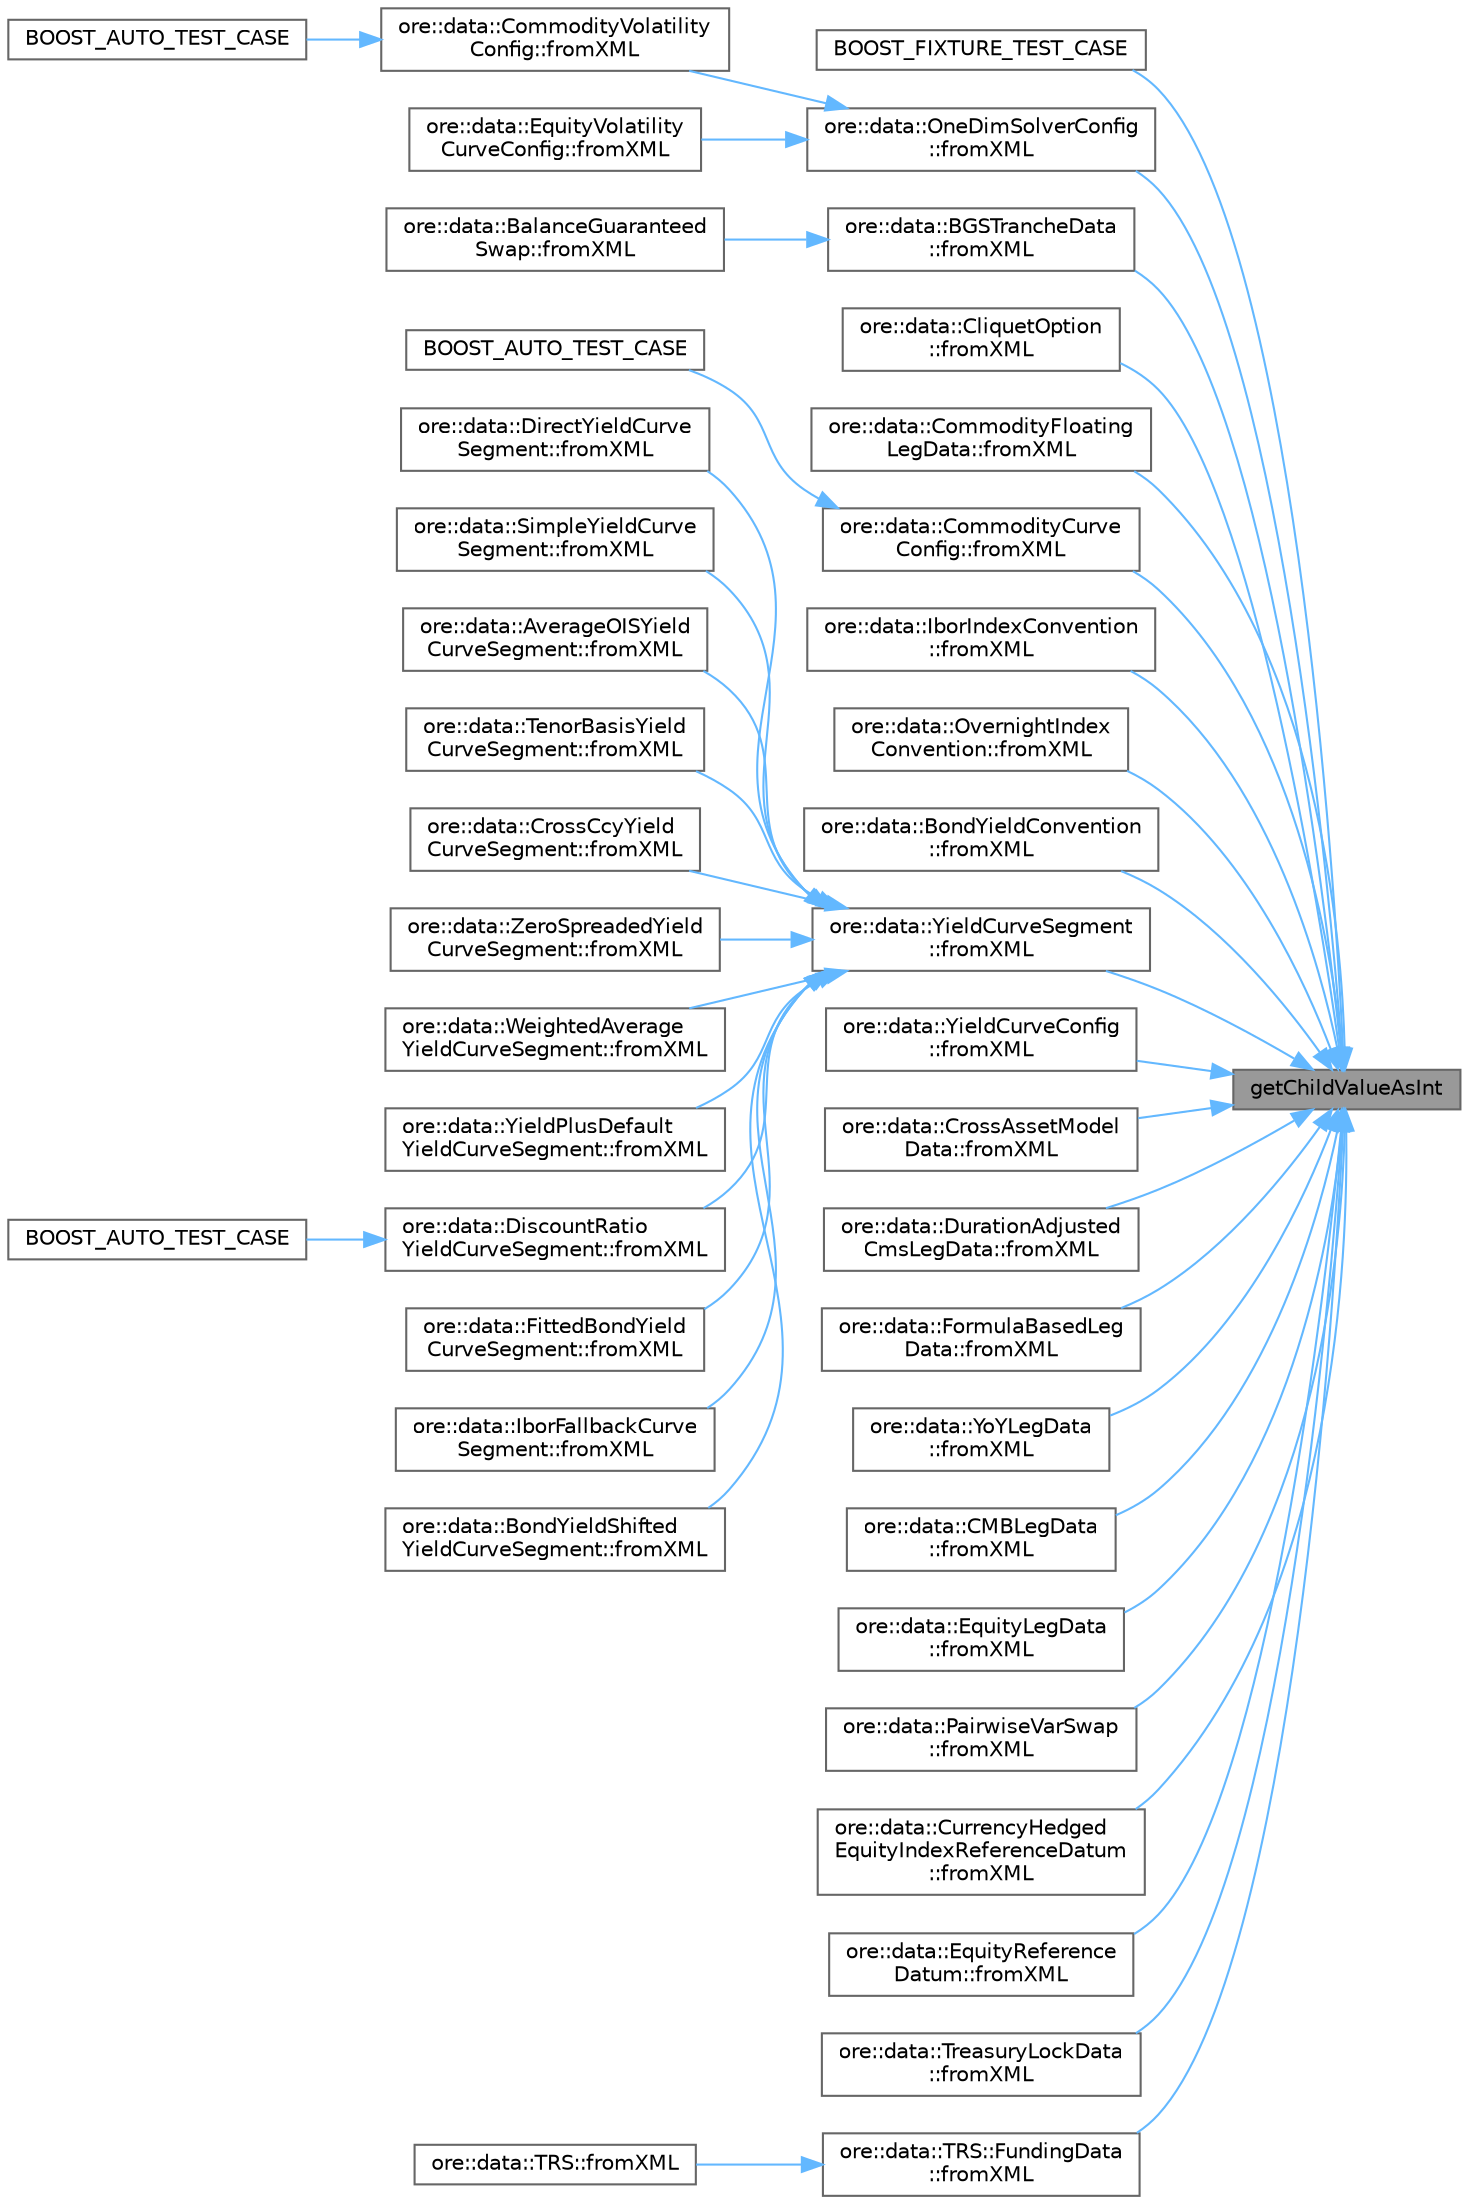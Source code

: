 digraph "getChildValueAsInt"
{
 // INTERACTIVE_SVG=YES
 // LATEX_PDF_SIZE
  bgcolor="transparent";
  edge [fontname=Helvetica,fontsize=10,labelfontname=Helvetica,labelfontsize=10];
  node [fontname=Helvetica,fontsize=10,shape=box,height=0.2,width=0.4];
  rankdir="RL";
  Node1 [label="getChildValueAsInt",height=0.2,width=0.4,color="gray40", fillcolor="grey60", style="filled", fontcolor="black",tooltip=" "];
  Node1 -> Node2 [dir="back",color="steelblue1",style="solid"];
  Node2 [label="BOOST_FIXTURE_TEST_CASE",height=0.2,width=0.4,color="grey40", fillcolor="white", style="filled",URL="$xmlmanipulation_8cpp.html#ad98fc4ff9037682c679e8bbca8249702",tooltip=" "];
  Node1 -> Node3 [dir="back",color="steelblue1",style="solid"];
  Node3 [label="ore::data::OneDimSolverConfig\l::fromXML",height=0.2,width=0.4,color="grey40", fillcolor="white", style="filled",URL="$classore_1_1data_1_1_one_dim_solver_config.html#a510baf06568510646decfeaf1753e526",tooltip=" "];
  Node3 -> Node4 [dir="back",color="steelblue1",style="solid"];
  Node4 [label="ore::data::CommodityVolatility\lConfig::fromXML",height=0.2,width=0.4,color="grey40", fillcolor="white", style="filled",URL="$classore_1_1data_1_1_commodity_volatility_config.html#a7741ae0fc924943de5bfe02928262eb7",tooltip=" "];
  Node4 -> Node5 [dir="back",color="steelblue1",style="solid"];
  Node5 [label="BOOST_AUTO_TEST_CASE",height=0.2,width=0.4,color="grey40", fillcolor="white", style="filled",URL="$test_2commodityvolcurveconfig_8cpp.html#a76d2ace592975c551478cdd34b5aa6d1",tooltip=" "];
  Node3 -> Node6 [dir="back",color="steelblue1",style="solid"];
  Node6 [label="ore::data::EquityVolatility\lCurveConfig::fromXML",height=0.2,width=0.4,color="grey40", fillcolor="white", style="filled",URL="$classore_1_1data_1_1_equity_volatility_curve_config.html#a7741ae0fc924943de5bfe02928262eb7",tooltip=" "];
  Node1 -> Node7 [dir="back",color="steelblue1",style="solid"];
  Node7 [label="ore::data::BGSTrancheData\l::fromXML",height=0.2,width=0.4,color="grey40", fillcolor="white", style="filled",URL="$classore_1_1data_1_1_b_g_s_tranche_data.html#a510baf06568510646decfeaf1753e526",tooltip=" "];
  Node7 -> Node8 [dir="back",color="steelblue1",style="solid"];
  Node8 [label="ore::data::BalanceGuaranteed\lSwap::fromXML",height=0.2,width=0.4,color="grey40", fillcolor="white", style="filled",URL="$classore_1_1data_1_1_balance_guaranteed_swap.html#a510baf06568510646decfeaf1753e526",tooltip=" "];
  Node1 -> Node9 [dir="back",color="steelblue1",style="solid"];
  Node9 [label="ore::data::CliquetOption\l::fromXML",height=0.2,width=0.4,color="grey40", fillcolor="white", style="filled",URL="$classore_1_1data_1_1_cliquet_option.html#a510baf06568510646decfeaf1753e526",tooltip=" "];
  Node1 -> Node10 [dir="back",color="steelblue1",style="solid"];
  Node10 [label="ore::data::CommodityFloating\lLegData::fromXML",height=0.2,width=0.4,color="grey40", fillcolor="white", style="filled",URL="$classore_1_1data_1_1_commodity_floating_leg_data.html#a510baf06568510646decfeaf1753e526",tooltip=" "];
  Node1 -> Node11 [dir="back",color="steelblue1",style="solid"];
  Node11 [label="ore::data::CommodityCurve\lConfig::fromXML",height=0.2,width=0.4,color="grey40", fillcolor="white", style="filled",URL="$classore_1_1data_1_1_commodity_curve_config.html#a7741ae0fc924943de5bfe02928262eb7",tooltip=" "];
  Node11 -> Node12 [dir="back",color="steelblue1",style="solid"];
  Node12 [label="BOOST_AUTO_TEST_CASE",height=0.2,width=0.4,color="grey40", fillcolor="white", style="filled",URL="$test_2commoditycurveconfig_8cpp.html#a211329d4e6d8e3d23c39ccee40f56f99",tooltip=" "];
  Node1 -> Node13 [dir="back",color="steelblue1",style="solid"];
  Node13 [label="ore::data::IborIndexConvention\l::fromXML",height=0.2,width=0.4,color="grey40", fillcolor="white", style="filled",URL="$classore_1_1data_1_1_ibor_index_convention.html#a7741ae0fc924943de5bfe02928262eb7",tooltip=" "];
  Node1 -> Node14 [dir="back",color="steelblue1",style="solid"];
  Node14 [label="ore::data::OvernightIndex\lConvention::fromXML",height=0.2,width=0.4,color="grey40", fillcolor="white", style="filled",URL="$classore_1_1data_1_1_overnight_index_convention.html#a7741ae0fc924943de5bfe02928262eb7",tooltip=" "];
  Node1 -> Node15 [dir="back",color="steelblue1",style="solid"];
  Node15 [label="ore::data::BondYieldConvention\l::fromXML",height=0.2,width=0.4,color="grey40", fillcolor="white", style="filled",URL="$classore_1_1data_1_1_bond_yield_convention.html#a7741ae0fc924943de5bfe02928262eb7",tooltip=" "];
  Node1 -> Node16 [dir="back",color="steelblue1",style="solid"];
  Node16 [label="ore::data::YieldCurveSegment\l::fromXML",height=0.2,width=0.4,color="grey40", fillcolor="white", style="filled",URL="$classore_1_1data_1_1_yield_curve_segment.html#a7741ae0fc924943de5bfe02928262eb7",tooltip=" "];
  Node16 -> Node17 [dir="back",color="steelblue1",style="solid"];
  Node17 [label="ore::data::DirectYieldCurve\lSegment::fromXML",height=0.2,width=0.4,color="grey40", fillcolor="white", style="filled",URL="$classore_1_1data_1_1_direct_yield_curve_segment.html#a7741ae0fc924943de5bfe02928262eb7",tooltip=" "];
  Node16 -> Node18 [dir="back",color="steelblue1",style="solid"];
  Node18 [label="ore::data::SimpleYieldCurve\lSegment::fromXML",height=0.2,width=0.4,color="grey40", fillcolor="white", style="filled",URL="$classore_1_1data_1_1_simple_yield_curve_segment.html#a7741ae0fc924943de5bfe02928262eb7",tooltip=" "];
  Node16 -> Node19 [dir="back",color="steelblue1",style="solid"];
  Node19 [label="ore::data::AverageOISYield\lCurveSegment::fromXML",height=0.2,width=0.4,color="grey40", fillcolor="white", style="filled",URL="$classore_1_1data_1_1_average_o_i_s_yield_curve_segment.html#a7741ae0fc924943de5bfe02928262eb7",tooltip=" "];
  Node16 -> Node20 [dir="back",color="steelblue1",style="solid"];
  Node20 [label="ore::data::TenorBasisYield\lCurveSegment::fromXML",height=0.2,width=0.4,color="grey40", fillcolor="white", style="filled",URL="$classore_1_1data_1_1_tenor_basis_yield_curve_segment.html#a7741ae0fc924943de5bfe02928262eb7",tooltip=" "];
  Node16 -> Node21 [dir="back",color="steelblue1",style="solid"];
  Node21 [label="ore::data::CrossCcyYield\lCurveSegment::fromXML",height=0.2,width=0.4,color="grey40", fillcolor="white", style="filled",URL="$classore_1_1data_1_1_cross_ccy_yield_curve_segment.html#a7741ae0fc924943de5bfe02928262eb7",tooltip=" "];
  Node16 -> Node22 [dir="back",color="steelblue1",style="solid"];
  Node22 [label="ore::data::ZeroSpreadedYield\lCurveSegment::fromXML",height=0.2,width=0.4,color="grey40", fillcolor="white", style="filled",URL="$classore_1_1data_1_1_zero_spreaded_yield_curve_segment.html#a7741ae0fc924943de5bfe02928262eb7",tooltip=" "];
  Node16 -> Node23 [dir="back",color="steelblue1",style="solid"];
  Node23 [label="ore::data::WeightedAverage\lYieldCurveSegment::fromXML",height=0.2,width=0.4,color="grey40", fillcolor="white", style="filled",URL="$classore_1_1data_1_1_weighted_average_yield_curve_segment.html#a7741ae0fc924943de5bfe02928262eb7",tooltip=" "];
  Node16 -> Node24 [dir="back",color="steelblue1",style="solid"];
  Node24 [label="ore::data::YieldPlusDefault\lYieldCurveSegment::fromXML",height=0.2,width=0.4,color="grey40", fillcolor="white", style="filled",URL="$classore_1_1data_1_1_yield_plus_default_yield_curve_segment.html#a7741ae0fc924943de5bfe02928262eb7",tooltip=" "];
  Node16 -> Node25 [dir="back",color="steelblue1",style="solid"];
  Node25 [label="ore::data::DiscountRatio\lYieldCurveSegment::fromXML",height=0.2,width=0.4,color="grey40", fillcolor="white", style="filled",URL="$classore_1_1data_1_1_discount_ratio_yield_curve_segment.html#a7741ae0fc924943de5bfe02928262eb7",tooltip=" "];
  Node25 -> Node26 [dir="back",color="steelblue1",style="solid"];
  Node26 [label="BOOST_AUTO_TEST_CASE",height=0.2,width=0.4,color="grey40", fillcolor="white", style="filled",URL="$test_2curveconfig_8cpp.html#ac3d1d49df97d682bf9887e65c4156404",tooltip=" "];
  Node16 -> Node27 [dir="back",color="steelblue1",style="solid"];
  Node27 [label="ore::data::FittedBondYield\lCurveSegment::fromXML",height=0.2,width=0.4,color="grey40", fillcolor="white", style="filled",URL="$classore_1_1data_1_1_fitted_bond_yield_curve_segment.html#a7741ae0fc924943de5bfe02928262eb7",tooltip=" "];
  Node16 -> Node28 [dir="back",color="steelblue1",style="solid"];
  Node28 [label="ore::data::IborFallbackCurve\lSegment::fromXML",height=0.2,width=0.4,color="grey40", fillcolor="white", style="filled",URL="$classore_1_1data_1_1_ibor_fallback_curve_segment.html#a7741ae0fc924943de5bfe02928262eb7",tooltip=" "];
  Node16 -> Node29 [dir="back",color="steelblue1",style="solid"];
  Node29 [label="ore::data::BondYieldShifted\lYieldCurveSegment::fromXML",height=0.2,width=0.4,color="grey40", fillcolor="white", style="filled",URL="$classore_1_1data_1_1_bond_yield_shifted_yield_curve_segment.html#a7741ae0fc924943de5bfe02928262eb7",tooltip=" "];
  Node1 -> Node30 [dir="back",color="steelblue1",style="solid"];
  Node30 [label="ore::data::YieldCurveConfig\l::fromXML",height=0.2,width=0.4,color="grey40", fillcolor="white", style="filled",URL="$classore_1_1data_1_1_yield_curve_config.html#a7741ae0fc924943de5bfe02928262eb7",tooltip=" "];
  Node1 -> Node31 [dir="back",color="steelblue1",style="solid"];
  Node31 [label="ore::data::CrossAssetModel\lData::fromXML",height=0.2,width=0.4,color="grey40", fillcolor="white", style="filled",URL="$classore_1_1data_1_1_cross_asset_model_data.html#a7741ae0fc924943de5bfe02928262eb7",tooltip=" "];
  Node1 -> Node32 [dir="back",color="steelblue1",style="solid"];
  Node32 [label="ore::data::DurationAdjusted\lCmsLegData::fromXML",height=0.2,width=0.4,color="grey40", fillcolor="white", style="filled",URL="$classore_1_1data_1_1_duration_adjusted_cms_leg_data.html#a7741ae0fc924943de5bfe02928262eb7",tooltip=" "];
  Node1 -> Node33 [dir="back",color="steelblue1",style="solid"];
  Node33 [label="ore::data::FormulaBasedLeg\lData::fromXML",height=0.2,width=0.4,color="grey40", fillcolor="white", style="filled",URL="$classore_1_1data_1_1_formula_based_leg_data.html#a7741ae0fc924943de5bfe02928262eb7",tooltip=" "];
  Node1 -> Node34 [dir="back",color="steelblue1",style="solid"];
  Node34 [label="ore::data::YoYLegData\l::fromXML",height=0.2,width=0.4,color="grey40", fillcolor="white", style="filled",URL="$classore_1_1data_1_1_yo_y_leg_data.html#a7741ae0fc924943de5bfe02928262eb7",tooltip=" "];
  Node1 -> Node35 [dir="back",color="steelblue1",style="solid"];
  Node35 [label="ore::data::CMBLegData\l::fromXML",height=0.2,width=0.4,color="grey40", fillcolor="white", style="filled",URL="$classore_1_1data_1_1_c_m_b_leg_data.html#a7741ae0fc924943de5bfe02928262eb7",tooltip=" "];
  Node1 -> Node36 [dir="back",color="steelblue1",style="solid"];
  Node36 [label="ore::data::EquityLegData\l::fromXML",height=0.2,width=0.4,color="grey40", fillcolor="white", style="filled",URL="$classore_1_1data_1_1_equity_leg_data.html#a7741ae0fc924943de5bfe02928262eb7",tooltip=" "];
  Node1 -> Node37 [dir="back",color="steelblue1",style="solid"];
  Node37 [label="ore::data::PairwiseVarSwap\l::fromXML",height=0.2,width=0.4,color="grey40", fillcolor="white", style="filled",URL="$classore_1_1data_1_1_pairwise_var_swap.html#a7741ae0fc924943de5bfe02928262eb7",tooltip=" "];
  Node1 -> Node38 [dir="back",color="steelblue1",style="solid"];
  Node38 [label="ore::data::CurrencyHedged\lEquityIndexReferenceDatum\l::fromXML",height=0.2,width=0.4,color="grey40", fillcolor="white", style="filled",URL="$classore_1_1data_1_1_currency_hedged_equity_index_reference_datum.html#a7741ae0fc924943de5bfe02928262eb7",tooltip=" "];
  Node1 -> Node39 [dir="back",color="steelblue1",style="solid"];
  Node39 [label="ore::data::EquityReference\lDatum::fromXML",height=0.2,width=0.4,color="grey40", fillcolor="white", style="filled",URL="$classore_1_1data_1_1_equity_reference_datum.html#a7741ae0fc924943de5bfe02928262eb7",tooltip=" "];
  Node1 -> Node40 [dir="back",color="steelblue1",style="solid"];
  Node40 [label="ore::data::TreasuryLockData\l::fromXML",height=0.2,width=0.4,color="grey40", fillcolor="white", style="filled",URL="$classore_1_1data_1_1_treasury_lock_data.html#a7741ae0fc924943de5bfe02928262eb7",tooltip="XMLSerializable interface."];
  Node1 -> Node41 [dir="back",color="steelblue1",style="solid"];
  Node41 [label="ore::data::TRS::FundingData\l::fromXML",height=0.2,width=0.4,color="grey40", fillcolor="white", style="filled",URL="$classore_1_1data_1_1_t_r_s_1_1_funding_data.html#a7741ae0fc924943de5bfe02928262eb7",tooltip=" "];
  Node41 -> Node42 [dir="back",color="steelblue1",style="solid"];
  Node42 [label="ore::data::TRS::fromXML",height=0.2,width=0.4,color="grey40", fillcolor="white", style="filled",URL="$classore_1_1data_1_1_t_r_s.html#a7741ae0fc924943de5bfe02928262eb7",tooltip=" "];
}
